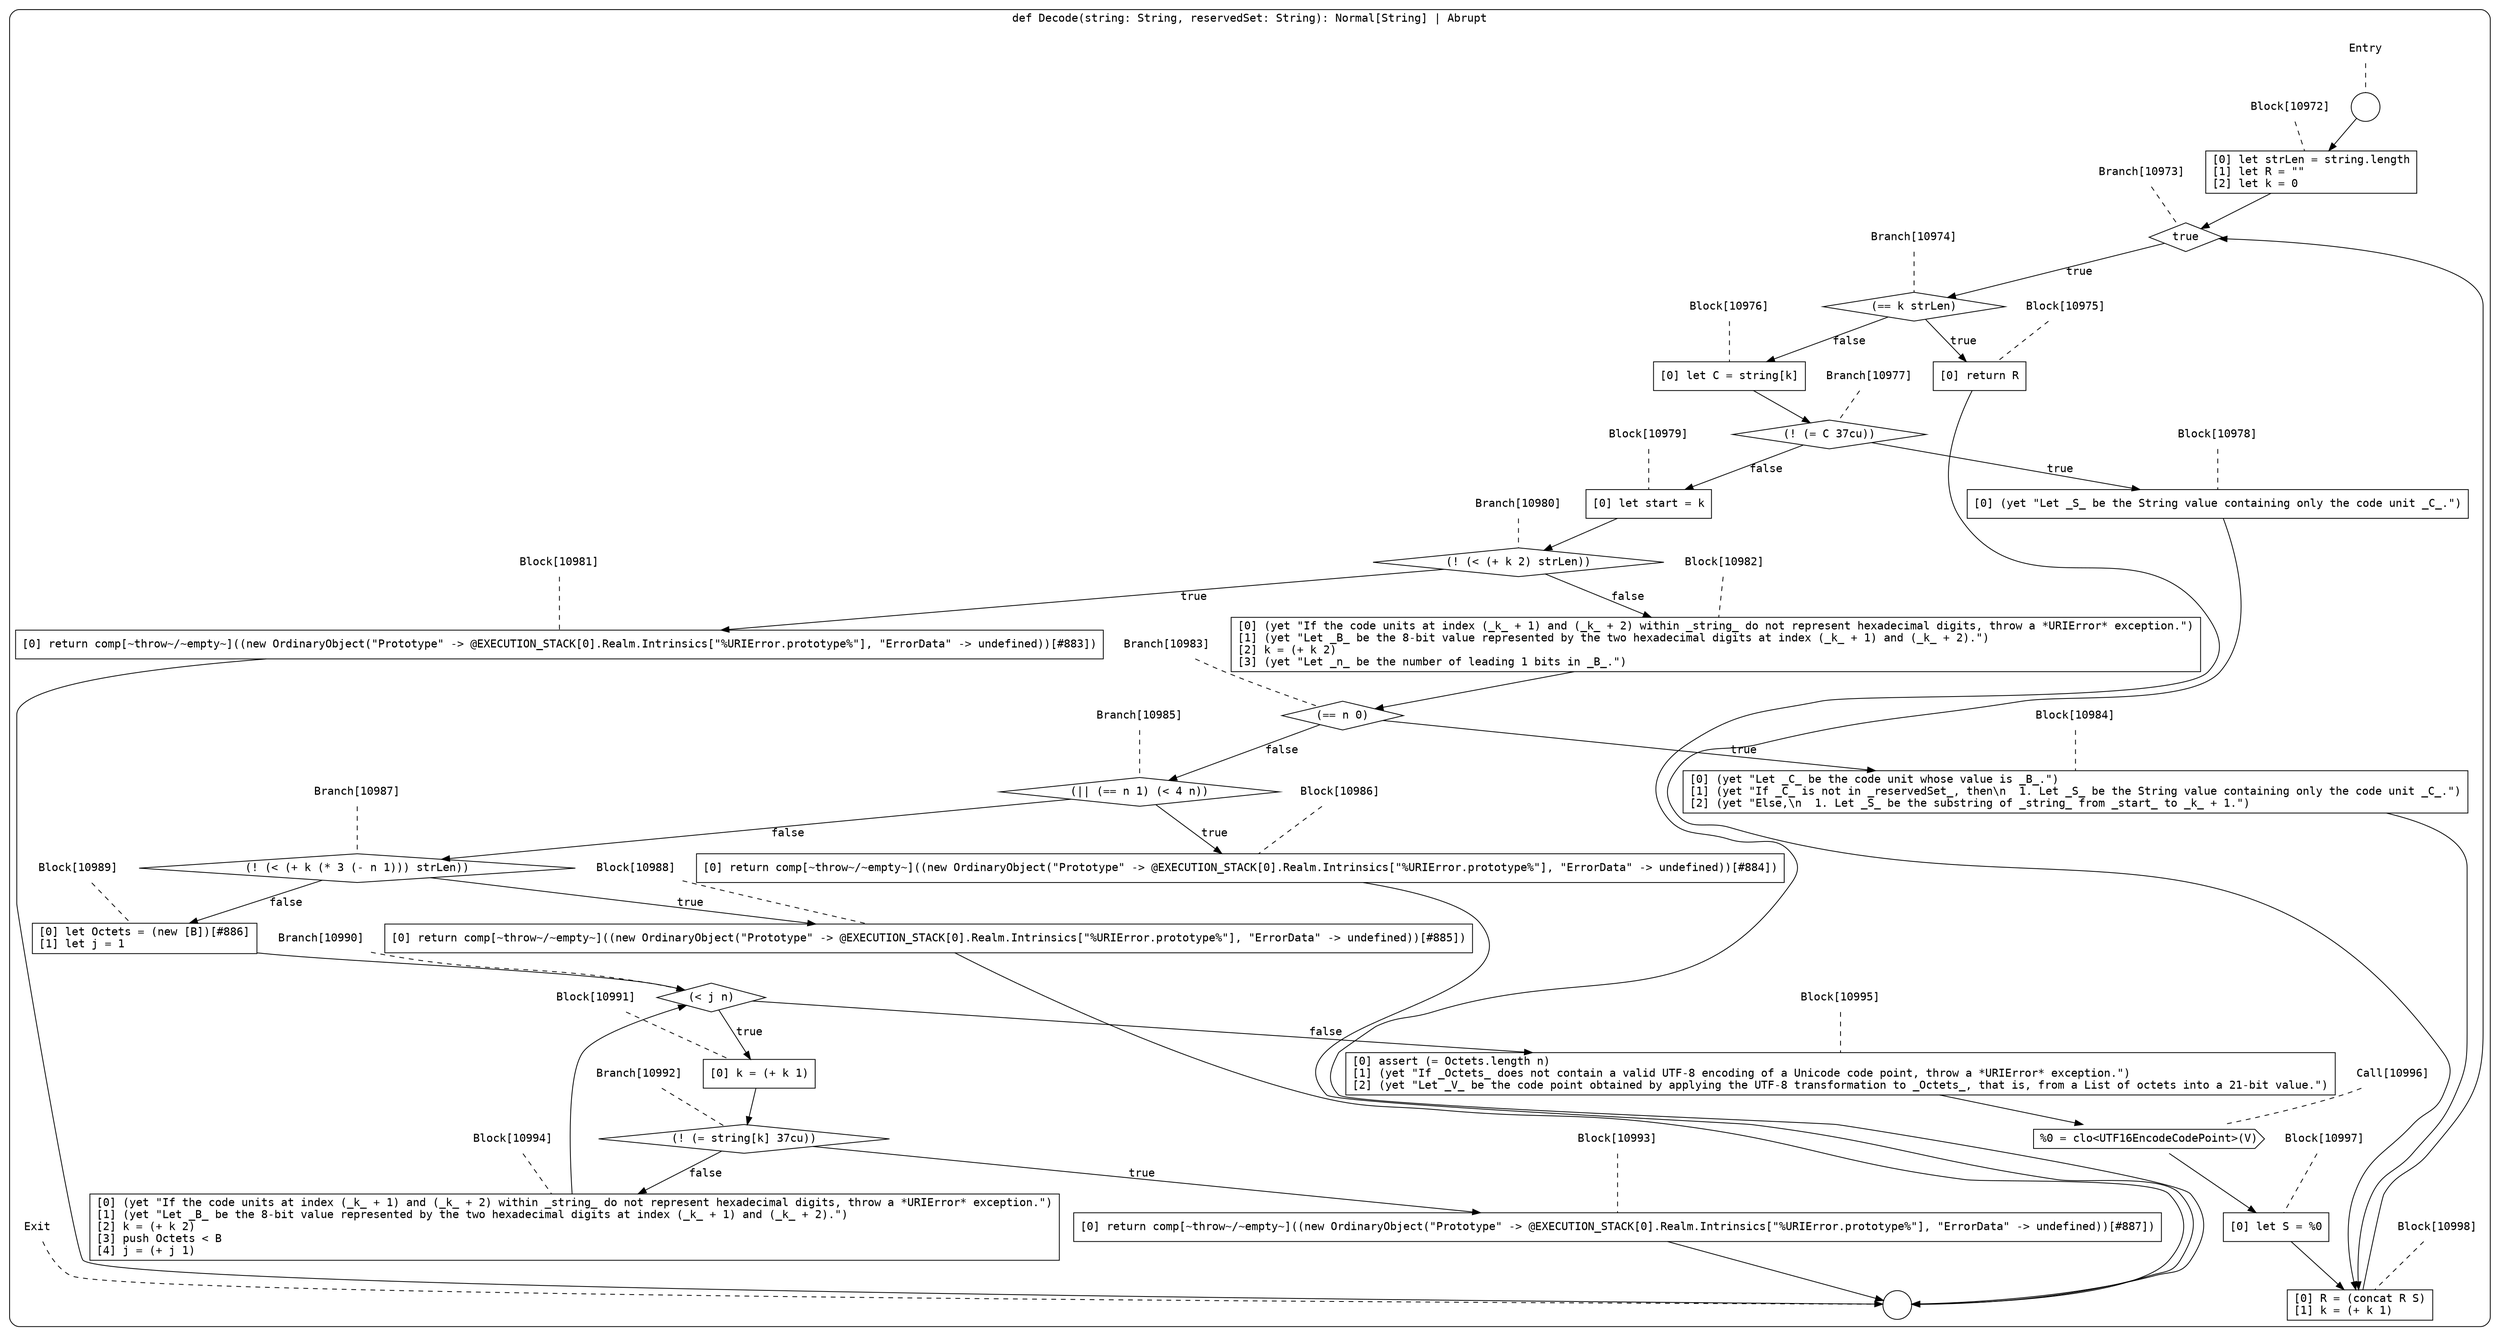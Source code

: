 digraph {
  graph [fontname = "Consolas"]
  node [fontname = "Consolas"]
  edge [fontname = "Consolas"]
  subgraph cluster1990 {
    label = "def Decode(string: String, reservedSet: String): Normal[String] | Abrupt"
    style = rounded
    cluster1990_entry_name [shape=none, label=<<font color="black">Entry</font>>]
    cluster1990_entry_name -> cluster1990_entry [arrowhead=none, color="black", style=dashed]
    cluster1990_entry [shape=circle label=" " color="black" fillcolor="white" style=filled]
    cluster1990_entry -> node10972 [color="black"]
    cluster1990_exit_name [shape=none, label=<<font color="black">Exit</font>>]
    cluster1990_exit_name -> cluster1990_exit [arrowhead=none, color="black", style=dashed]
    cluster1990_exit [shape=circle label=" " color="black" fillcolor="white" style=filled]
    node10972_name [shape=none, label=<<font color="black">Block[10972]</font>>]
    node10972_name -> node10972 [arrowhead=none, color="black", style=dashed]
    node10972 [shape=box, label=<<font color="black">[0] let strLen = string.length<BR ALIGN="LEFT"/>[1] let R = &quot;&quot;<BR ALIGN="LEFT"/>[2] let k = 0<BR ALIGN="LEFT"/></font>> color="black" fillcolor="white", style=filled]
    node10972 -> node10973 [color="black"]
    node10973_name [shape=none, label=<<font color="black">Branch[10973]</font>>]
    node10973_name -> node10973 [arrowhead=none, color="black", style=dashed]
    node10973 [shape=diamond, label=<<font color="black">true</font>> color="black" fillcolor="white", style=filled]
    node10973 -> node10974 [label=<<font color="black">true</font>> color="black"]
    node10974_name [shape=none, label=<<font color="black">Branch[10974]</font>>]
    node10974_name -> node10974 [arrowhead=none, color="black", style=dashed]
    node10974 [shape=diamond, label=<<font color="black">(== k strLen)</font>> color="black" fillcolor="white", style=filled]
    node10974 -> node10975 [label=<<font color="black">true</font>> color="black"]
    node10974 -> node10976 [label=<<font color="black">false</font>> color="black"]
    node10975_name [shape=none, label=<<font color="black">Block[10975]</font>>]
    node10975_name -> node10975 [arrowhead=none, color="black", style=dashed]
    node10975 [shape=box, label=<<font color="black">[0] return R<BR ALIGN="LEFT"/></font>> color="black" fillcolor="white", style=filled]
    node10975 -> cluster1990_exit [color="black"]
    node10976_name [shape=none, label=<<font color="black">Block[10976]</font>>]
    node10976_name -> node10976 [arrowhead=none, color="black", style=dashed]
    node10976 [shape=box, label=<<font color="black">[0] let C = string[k]<BR ALIGN="LEFT"/></font>> color="black" fillcolor="white", style=filled]
    node10976 -> node10977 [color="black"]
    node10977_name [shape=none, label=<<font color="black">Branch[10977]</font>>]
    node10977_name -> node10977 [arrowhead=none, color="black", style=dashed]
    node10977 [shape=diamond, label=<<font color="black">(! (= C 37cu))</font>> color="black" fillcolor="white", style=filled]
    node10977 -> node10978 [label=<<font color="black">true</font>> color="black"]
    node10977 -> node10979 [label=<<font color="black">false</font>> color="black"]
    node10978_name [shape=none, label=<<font color="black">Block[10978]</font>>]
    node10978_name -> node10978 [arrowhead=none, color="black", style=dashed]
    node10978 [shape=box, label=<<font color="black">[0] (yet &quot;Let _S_ be the String value containing only the code unit _C_.&quot;)<BR ALIGN="LEFT"/></font>> color="black" fillcolor="white", style=filled]
    node10978 -> node10998 [color="black"]
    node10979_name [shape=none, label=<<font color="black">Block[10979]</font>>]
    node10979_name -> node10979 [arrowhead=none, color="black", style=dashed]
    node10979 [shape=box, label=<<font color="black">[0] let start = k<BR ALIGN="LEFT"/></font>> color="black" fillcolor="white", style=filled]
    node10979 -> node10980 [color="black"]
    node10998_name [shape=none, label=<<font color="black">Block[10998]</font>>]
    node10998_name -> node10998 [arrowhead=none, color="black", style=dashed]
    node10998 [shape=box, label=<<font color="black">[0] R = (concat R S)<BR ALIGN="LEFT"/>[1] k = (+ k 1)<BR ALIGN="LEFT"/></font>> color="black" fillcolor="white", style=filled]
    node10998 -> node10973 [color="black"]
    node10980_name [shape=none, label=<<font color="black">Branch[10980]</font>>]
    node10980_name -> node10980 [arrowhead=none, color="black", style=dashed]
    node10980 [shape=diamond, label=<<font color="black">(! (&lt; (+ k 2) strLen))</font>> color="black" fillcolor="white", style=filled]
    node10980 -> node10981 [label=<<font color="black">true</font>> color="black"]
    node10980 -> node10982 [label=<<font color="black">false</font>> color="black"]
    node10981_name [shape=none, label=<<font color="black">Block[10981]</font>>]
    node10981_name -> node10981 [arrowhead=none, color="black", style=dashed]
    node10981 [shape=box, label=<<font color="black">[0] return comp[~throw~/~empty~]((new OrdinaryObject(&quot;Prototype&quot; -&gt; @EXECUTION_STACK[0].Realm.Intrinsics[&quot;%URIError.prototype%&quot;], &quot;ErrorData&quot; -&gt; undefined))[#883])<BR ALIGN="LEFT"/></font>> color="black" fillcolor="white", style=filled]
    node10981 -> cluster1990_exit [color="black"]
    node10982_name [shape=none, label=<<font color="black">Block[10982]</font>>]
    node10982_name -> node10982 [arrowhead=none, color="black", style=dashed]
    node10982 [shape=box, label=<<font color="black">[0] (yet &quot;If the code units at index (_k_ + 1) and (_k_ + 2) within _string_ do not represent hexadecimal digits, throw a *URIError* exception.&quot;)<BR ALIGN="LEFT"/>[1] (yet &quot;Let _B_ be the 8-bit value represented by the two hexadecimal digits at index (_k_ + 1) and (_k_ + 2).&quot;)<BR ALIGN="LEFT"/>[2] k = (+ k 2)<BR ALIGN="LEFT"/>[3] (yet &quot;Let _n_ be the number of leading 1 bits in _B_.&quot;)<BR ALIGN="LEFT"/></font>> color="black" fillcolor="white", style=filled]
    node10982 -> node10983 [color="black"]
    node10983_name [shape=none, label=<<font color="black">Branch[10983]</font>>]
    node10983_name -> node10983 [arrowhead=none, color="black", style=dashed]
    node10983 [shape=diamond, label=<<font color="black">(== n 0)</font>> color="black" fillcolor="white", style=filled]
    node10983 -> node10984 [label=<<font color="black">true</font>> color="black"]
    node10983 -> node10985 [label=<<font color="black">false</font>> color="black"]
    node10984_name [shape=none, label=<<font color="black">Block[10984]</font>>]
    node10984_name -> node10984 [arrowhead=none, color="black", style=dashed]
    node10984 [shape=box, label=<<font color="black">[0] (yet &quot;Let _C_ be the code unit whose value is _B_.&quot;)<BR ALIGN="LEFT"/>[1] (yet &quot;If _C_ is not in _reservedSet_, then\n  1. Let _S_ be the String value containing only the code unit _C_.&quot;)<BR ALIGN="LEFT"/>[2] (yet &quot;Else,\n  1. Let _S_ be the substring of _string_ from _start_ to _k_ + 1.&quot;)<BR ALIGN="LEFT"/></font>> color="black" fillcolor="white", style=filled]
    node10984 -> node10998 [color="black"]
    node10985_name [shape=none, label=<<font color="black">Branch[10985]</font>>]
    node10985_name -> node10985 [arrowhead=none, color="black", style=dashed]
    node10985 [shape=diamond, label=<<font color="black">(|| (== n 1) (&lt; 4 n))</font>> color="black" fillcolor="white", style=filled]
    node10985 -> node10986 [label=<<font color="black">true</font>> color="black"]
    node10985 -> node10987 [label=<<font color="black">false</font>> color="black"]
    node10986_name [shape=none, label=<<font color="black">Block[10986]</font>>]
    node10986_name -> node10986 [arrowhead=none, color="black", style=dashed]
    node10986 [shape=box, label=<<font color="black">[0] return comp[~throw~/~empty~]((new OrdinaryObject(&quot;Prototype&quot; -&gt; @EXECUTION_STACK[0].Realm.Intrinsics[&quot;%URIError.prototype%&quot;], &quot;ErrorData&quot; -&gt; undefined))[#884])<BR ALIGN="LEFT"/></font>> color="black" fillcolor="white", style=filled]
    node10986 -> cluster1990_exit [color="black"]
    node10987_name [shape=none, label=<<font color="black">Branch[10987]</font>>]
    node10987_name -> node10987 [arrowhead=none, color="black", style=dashed]
    node10987 [shape=diamond, label=<<font color="black">(! (&lt; (+ k (* 3 (- n 1))) strLen))</font>> color="black" fillcolor="white", style=filled]
    node10987 -> node10988 [label=<<font color="black">true</font>> color="black"]
    node10987 -> node10989 [label=<<font color="black">false</font>> color="black"]
    node10988_name [shape=none, label=<<font color="black">Block[10988]</font>>]
    node10988_name -> node10988 [arrowhead=none, color="black", style=dashed]
    node10988 [shape=box, label=<<font color="black">[0] return comp[~throw~/~empty~]((new OrdinaryObject(&quot;Prototype&quot; -&gt; @EXECUTION_STACK[0].Realm.Intrinsics[&quot;%URIError.prototype%&quot;], &quot;ErrorData&quot; -&gt; undefined))[#885])<BR ALIGN="LEFT"/></font>> color="black" fillcolor="white", style=filled]
    node10988 -> cluster1990_exit [color="black"]
    node10989_name [shape=none, label=<<font color="black">Block[10989]</font>>]
    node10989_name -> node10989 [arrowhead=none, color="black", style=dashed]
    node10989 [shape=box, label=<<font color="black">[0] let Octets = (new [B])[#886]<BR ALIGN="LEFT"/>[1] let j = 1<BR ALIGN="LEFT"/></font>> color="black" fillcolor="white", style=filled]
    node10989 -> node10990 [color="black"]
    node10990_name [shape=none, label=<<font color="black">Branch[10990]</font>>]
    node10990_name -> node10990 [arrowhead=none, color="black", style=dashed]
    node10990 [shape=diamond, label=<<font color="black">(&lt; j n)</font>> color="black" fillcolor="white", style=filled]
    node10990 -> node10991 [label=<<font color="black">true</font>> color="black"]
    node10990 -> node10995 [label=<<font color="black">false</font>> color="black"]
    node10991_name [shape=none, label=<<font color="black">Block[10991]</font>>]
    node10991_name -> node10991 [arrowhead=none, color="black", style=dashed]
    node10991 [shape=box, label=<<font color="black">[0] k = (+ k 1)<BR ALIGN="LEFT"/></font>> color="black" fillcolor="white", style=filled]
    node10991 -> node10992 [color="black"]
    node10995_name [shape=none, label=<<font color="black">Block[10995]</font>>]
    node10995_name -> node10995 [arrowhead=none, color="black", style=dashed]
    node10995 [shape=box, label=<<font color="black">[0] assert (= Octets.length n)<BR ALIGN="LEFT"/>[1] (yet &quot;If _Octets_ does not contain a valid UTF-8 encoding of a Unicode code point, throw a *URIError* exception.&quot;)<BR ALIGN="LEFT"/>[2] (yet &quot;Let _V_ be the code point obtained by applying the UTF-8 transformation to _Octets_, that is, from a List of octets into a 21-bit value.&quot;)<BR ALIGN="LEFT"/></font>> color="black" fillcolor="white", style=filled]
    node10995 -> node10996 [color="black"]
    node10992_name [shape=none, label=<<font color="black">Branch[10992]</font>>]
    node10992_name -> node10992 [arrowhead=none, color="black", style=dashed]
    node10992 [shape=diamond, label=<<font color="black">(! (= string[k] 37cu))</font>> color="black" fillcolor="white", style=filled]
    node10992 -> node10993 [label=<<font color="black">true</font>> color="black"]
    node10992 -> node10994 [label=<<font color="black">false</font>> color="black"]
    node10996_name [shape=none, label=<<font color="black">Call[10996]</font>>]
    node10996_name -> node10996 [arrowhead=none, color="black", style=dashed]
    node10996 [shape=cds, label=<<font color="black">%0 = clo&lt;UTF16EncodeCodePoint&gt;(V)</font>> color="black" fillcolor="white", style=filled]
    node10996 -> node10997 [color="black"]
    node10993_name [shape=none, label=<<font color="black">Block[10993]</font>>]
    node10993_name -> node10993 [arrowhead=none, color="black", style=dashed]
    node10993 [shape=box, label=<<font color="black">[0] return comp[~throw~/~empty~]((new OrdinaryObject(&quot;Prototype&quot; -&gt; @EXECUTION_STACK[0].Realm.Intrinsics[&quot;%URIError.prototype%&quot;], &quot;ErrorData&quot; -&gt; undefined))[#887])<BR ALIGN="LEFT"/></font>> color="black" fillcolor="white", style=filled]
    node10993 -> cluster1990_exit [color="black"]
    node10994_name [shape=none, label=<<font color="black">Block[10994]</font>>]
    node10994_name -> node10994 [arrowhead=none, color="black", style=dashed]
    node10994 [shape=box, label=<<font color="black">[0] (yet &quot;If the code units at index (_k_ + 1) and (_k_ + 2) within _string_ do not represent hexadecimal digits, throw a *URIError* exception.&quot;)<BR ALIGN="LEFT"/>[1] (yet &quot;Let _B_ be the 8-bit value represented by the two hexadecimal digits at index (_k_ + 1) and (_k_ + 2).&quot;)<BR ALIGN="LEFT"/>[2] k = (+ k 2)<BR ALIGN="LEFT"/>[3] push Octets &lt; B<BR ALIGN="LEFT"/>[4] j = (+ j 1)<BR ALIGN="LEFT"/></font>> color="black" fillcolor="white", style=filled]
    node10994 -> node10990 [color="black"]
    node10997_name [shape=none, label=<<font color="black">Block[10997]</font>>]
    node10997_name -> node10997 [arrowhead=none, color="black", style=dashed]
    node10997 [shape=box, label=<<font color="black">[0] let S = %0<BR ALIGN="LEFT"/></font>> color="black" fillcolor="white", style=filled]
    node10997 -> node10998 [color="black"]
  }
}